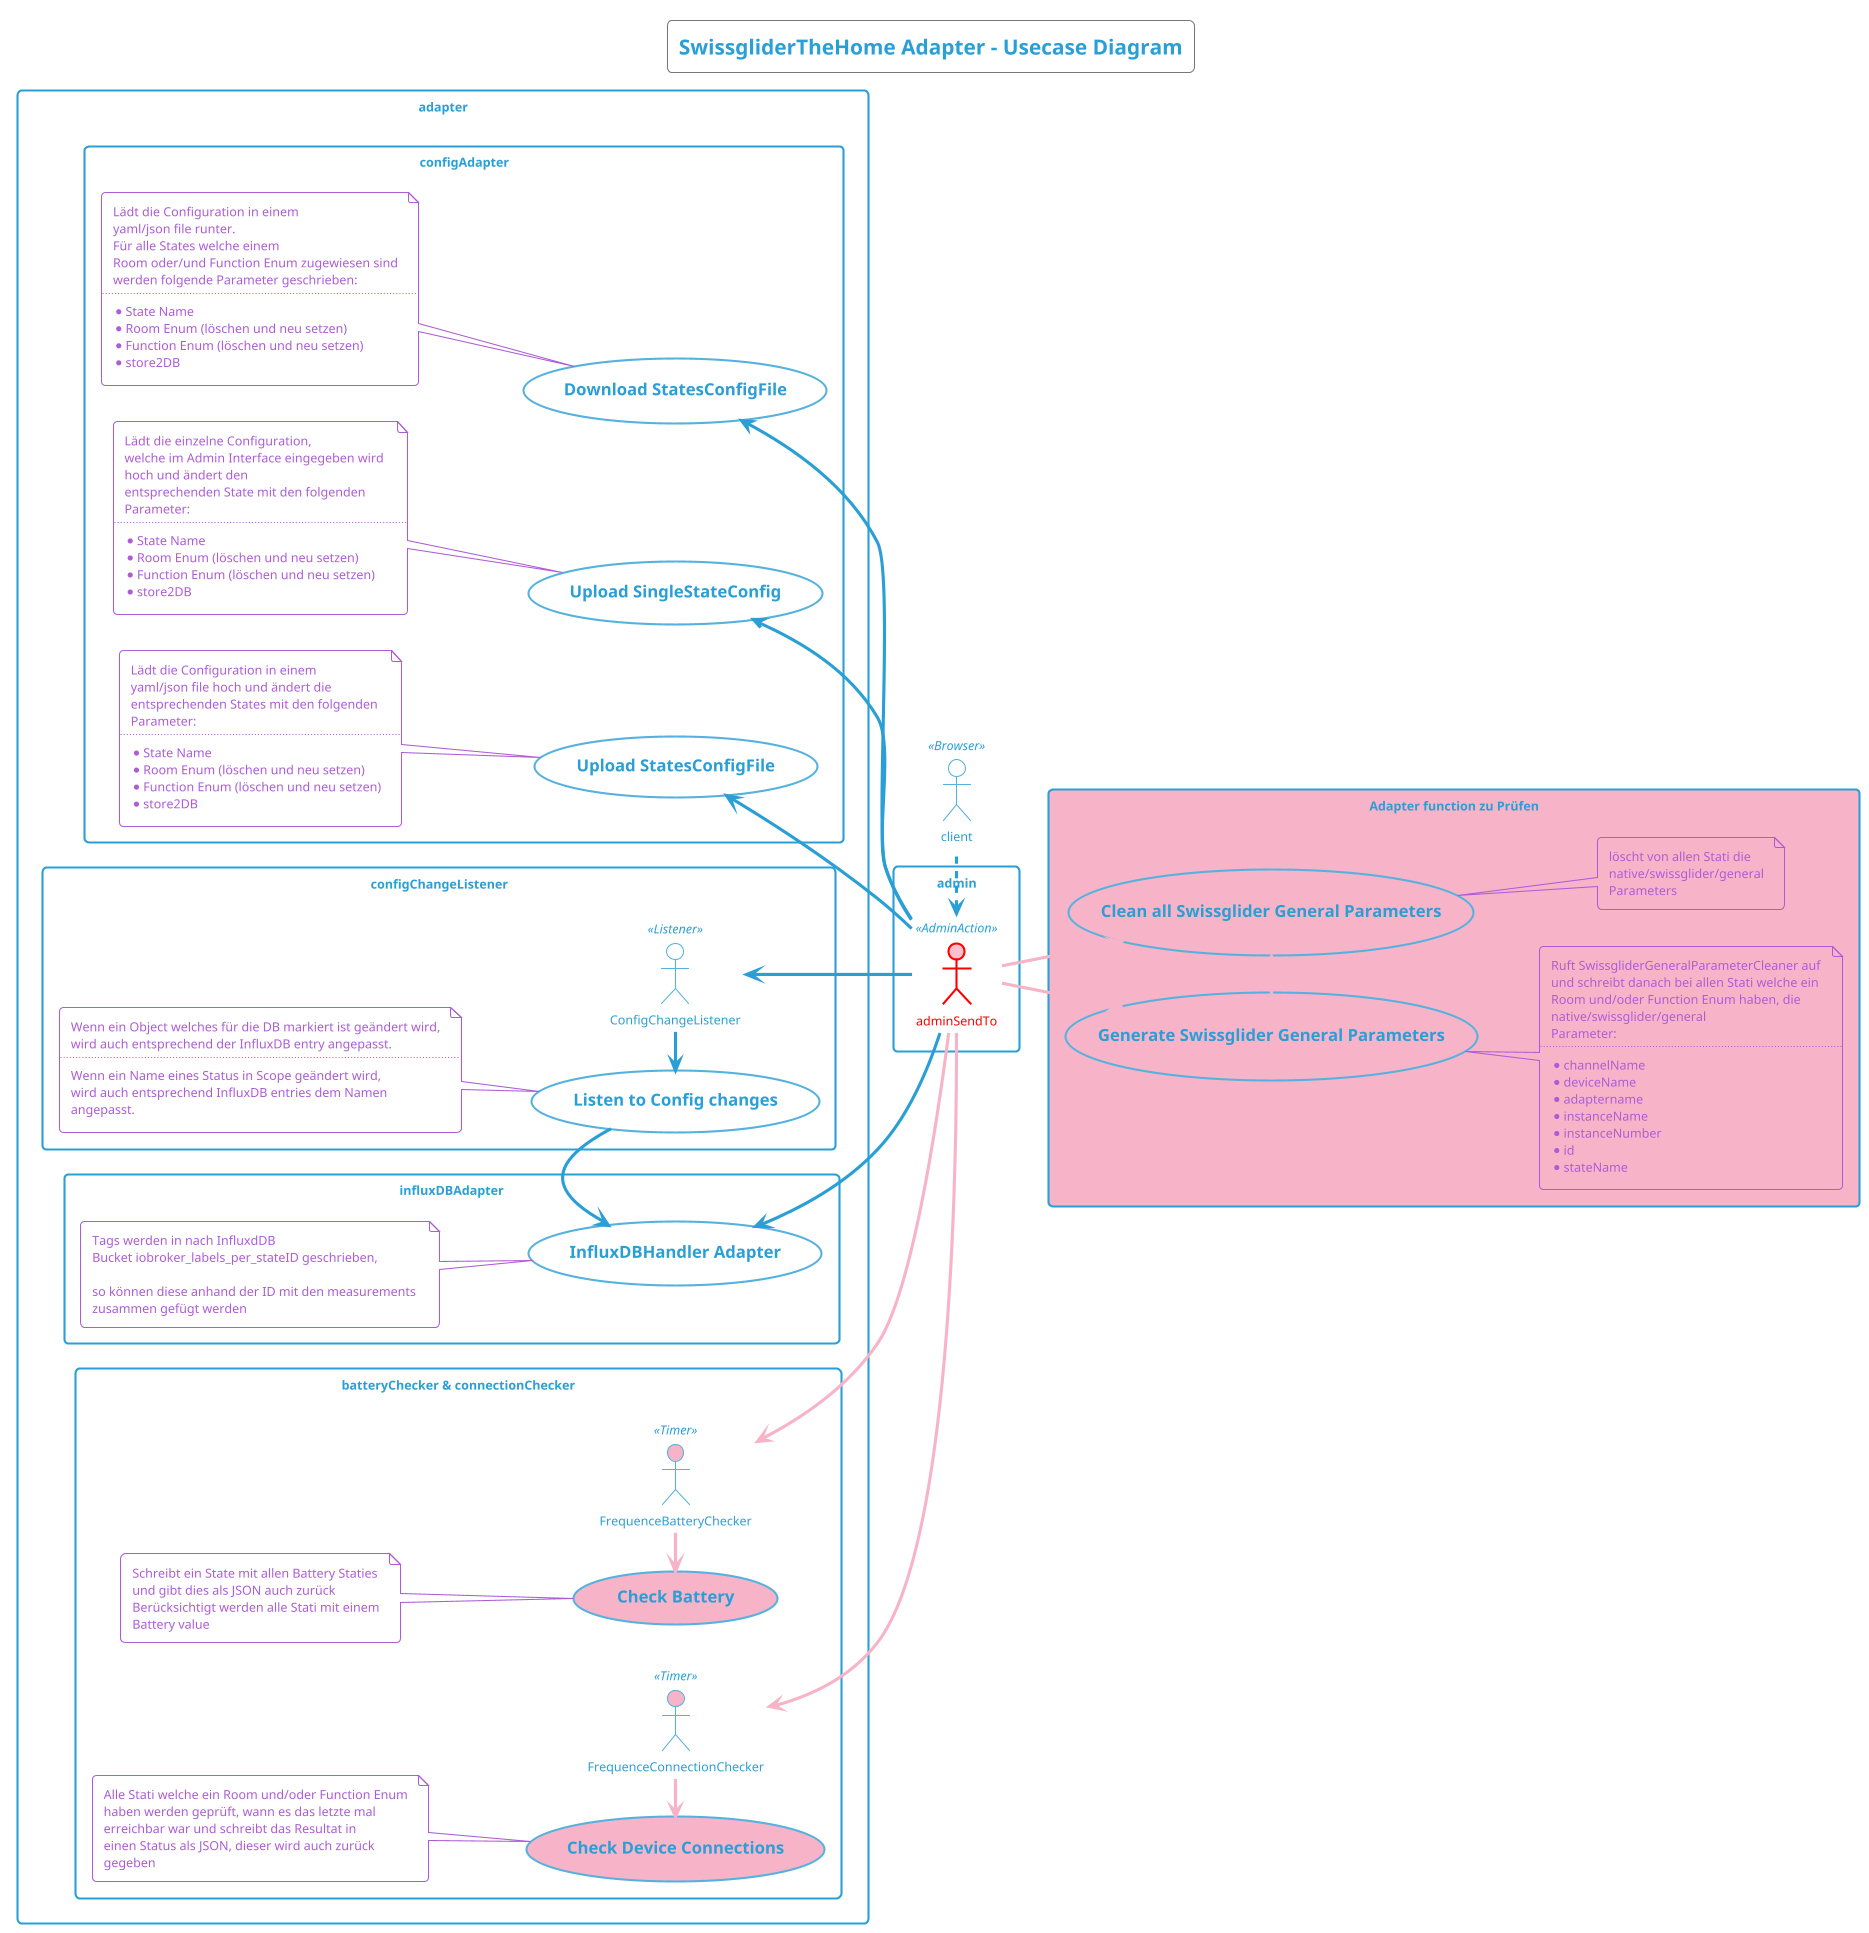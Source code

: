 @startuml
!theme cyborg-outline

title
    SwissgliderTheHome Adapter - Usecase Diagram
end title

actor client << Browser >>
rectangle admin {
    actor adminSendTo << AdminAction >> #pink;line:red;line.bold;text:red
}

rectangle adapter {
    rectangle "configAdapter" {
        usecase ConfigDownloader as "=Download StatesConfigFile"
            note top
                Lädt die Configuration in einem 
                yaml/json file runter. 
                Für alle States welche einem 
                Room oder/und Function Enum zugewiesen sind
                werden folgende Parameter geschrieben:
                ..
                * State Name
                * Room Enum (löschen und neu setzen)
                * Function Enum (löschen und neu setzen)
                * store2DB
            end note
        usecase SingleUploader as "=Upload SingleStateConfig"
            note top
                Lädt die einzelne Configuration, 
                welche im Admin Interface eingegeben wird 
                hoch und ändert den
                entsprechenden State mit den folgenden
                Parameter:
                ..
                * State Name
                * Room Enum (löschen und neu setzen)
                * Function Enum (löschen und neu setzen)
                * store2DB
            end note
        usecase ConfigUploader as "=Upload StatesConfigFile"
            note top
                Lädt die Configuration in einem 
                yaml/json file hoch und ändert die
                entsprechenden States mit den folgenden
                Parameter:
                ..
                * State Name
                * Room Enum (löschen und neu setzen)
                * Function Enum (löschen und neu setzen)
                * store2DB
            end note
    }

    rectangle "configChangeListener" {
        actor ConfigChangeListener << Listener >>
        usecase ConfigChangePreWorker as "=Listen to Config changes"
            note top
                Wenn ein Object welches für die DB markiert ist geändert wird,
                wird auch entsprechend der InfluxDB entry angepasst.
                ..
                Wenn ein Name eines Status in Scope geändert wird, 
                wird auch entsprechend InfluxDB entries dem Namen
                angepasst.
            end note
    }

    rectangle "influxDBAdapter" {
        usecase InfluxDBConverter as "=InfluxDBHandler Adapter"
            note top
                Tags werden in nach InfluxdDB 
                Bucket iobroker_labels_per_stateID geschrieben,

                so können diese anhand der ID mit den measurements 
                zusammen gefügt werden
            end note
    }

    rectangle "batteryChecker & connectionChecker" {
        actor FrequenceBatteryChecker << Timer >> #F7B4C8
        actor FrequenceConnectionChecker << Timer >> #F7B4C8
        usecase BatteryChecker as "=Check Battery" #F7B4C8
            note top
                Schreibt ein State mit allen Battery Staties
                und gibt dies als JSON auch zurück
                Berücksichtigt werden alle Stati mit einem
                Battery value
            end note
        usecase ConnectionChecker as "=Check Device Connections" #F7B4C8
            note top 
                Alle Stati welche ein Room und/oder Function Enum
                haben werden geprüft, wann es das letzte mal
                erreichbar war und schreibt das Resultat in
                einen Status als JSON, dieser wird auch zurück
                gegeben
            end note
    }
}
rectangle adapter1 as "Adapter function zu Prüfen" #F7B4C8 {
    usecase SwissgliderGeneralParameterGenerator as "=Generate Swissglider General Parameters"
        note bottom
            Ruft SwissgliderGeneralParameterCleaner auf
            und schreibt danach bei allen Stati welche ein 
            Room und/oder Function Enum haben, die
            native/swissglider/general
            Parameter:
            ..
            * channelName
            * deviceName
            * adaptername
            * instanceName
            * instanceNumber
            * id
            * stateName
        end note
    usecase SwissgliderGeneralParameterCleaner as "=Clean all Swissglider General Parameters"
        note bottom
            löscht von allen Stati die 
            native/swissglider/general
            Parameters
        end note
}

left to right direction
client -left..> adminSendTo
adminSendTo -up-> ConfigUploader
adminSendTo -up-> SingleUploader
adminSendTo -up-> ConfigDownloader
adminSendTo -up-> ConfigChangeListener
adminSendTo -up-> FrequenceBatteryChecker  #F7B4C8
adminSendTo -up-> FrequenceConnectionChecker  #F7B4C8
adminSendTo -up-> InfluxDBConverter
adminSendTo -down-> SwissgliderGeneralParameterGenerator  #F7B4C8
adminSendTo -down-> SwissgliderGeneralParameterCleaner  #F7B4C8
SwissgliderGeneralParameterGenerator -> SwissgliderGeneralParameterCleaner  #F7B4C8

FrequenceBatteryChecker -left-> BatteryChecker  #F7B4C8
FrequenceConnectionChecker -left-> ConnectionChecker  #F7B4C8
ConfigChangeListener -left-> ConfigChangePreWorker

ConfigChangePreWorker -> InfluxDBConverter

@enduml